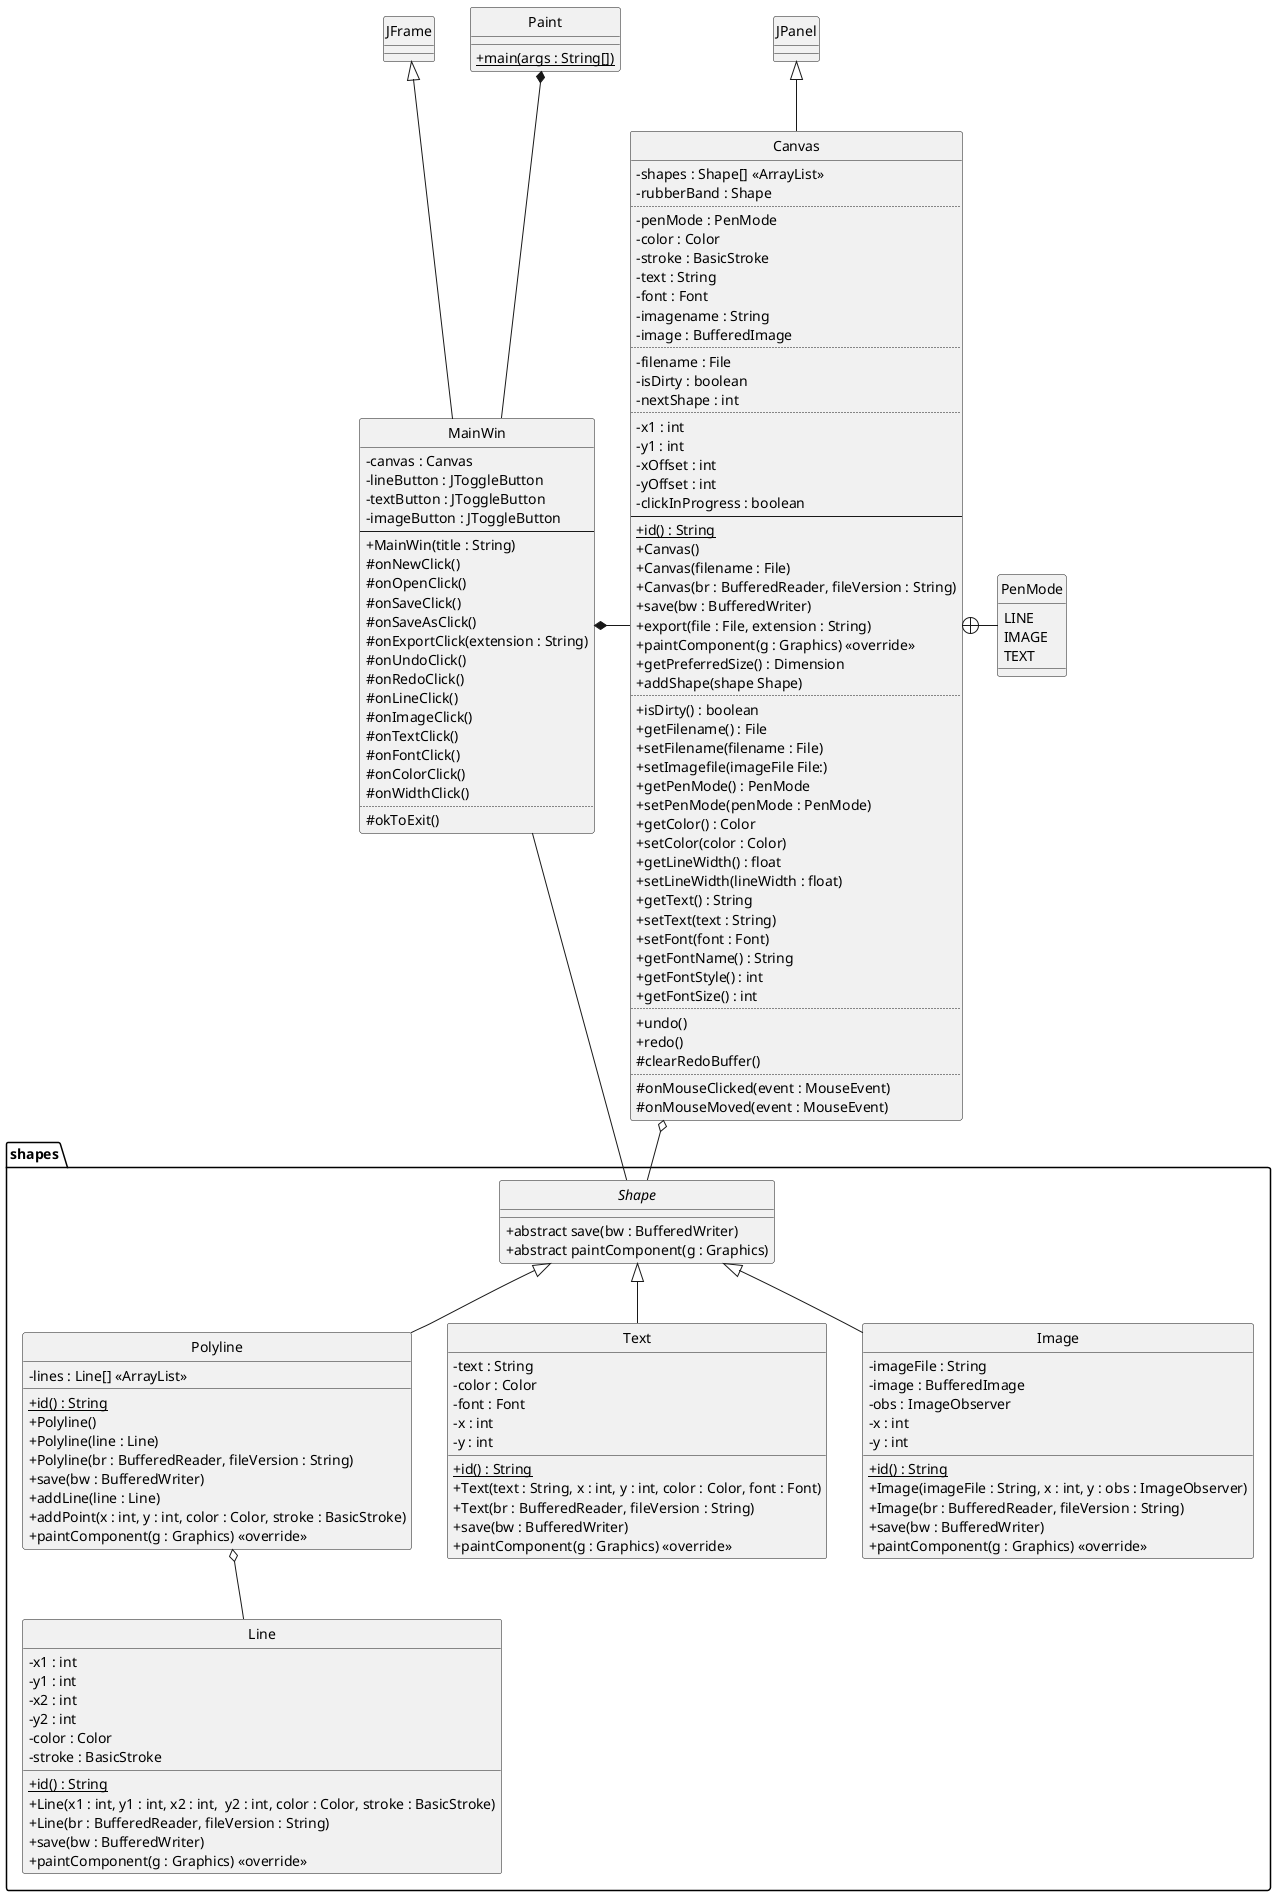 @startuml
skinparam classAttributeIconSize 0
hide circle

package shapes{

abstract class Shape {
+ abstract save(bw : BufferedWriter)
+ abstract paintComponent(g : Graphics)
}

class Line {
-x1 : int
-y1 : int
-x2 : int
-y2 : int
-color : Color
-stroke : BasicStroke
+{static} id() : String
+Line(x1 : int, y1 : int, x2 : int,  y2 : int, color : Color, stroke : BasicStroke)
+Line(br : BufferedReader, fileVersion : String)
+save(bw : BufferedWriter)
+paintComponent(g : Graphics) <<override>>
}

class Polyline {
-lines : Line[] <<ArrayList>>
+{static} id() : String
+Polyline()
+Polyline(line : Line)
+Polyline(br : BufferedReader, fileVersion : String)
+save(bw : BufferedWriter)
+addLine(line : Line)
+addPoint(x : int, y : int, color : Color, stroke : BasicStroke)
+paintComponent(g : Graphics) <<override>>
}

class Text {
-text : String
-color : Color
-font : Font
-x : int
-y : int
+{static} id() : String
+Text(text : String, x : int, y : int, color : Color, font : Font)
+Text(br : BufferedReader, fileVersion : String)
+save(bw : BufferedWriter)
+paintComponent(g : Graphics) <<override>>
}

class Image {
-imageFile : String
-image : BufferedImage
-obs : ImageObserver
-x : int
-y : int
+{static} id() : String
+Image(imageFile : String, x : int, y : obs : ImageObserver)
+Image(br : BufferedReader, fileVersion : String)
+save(bw : BufferedWriter)
+paintComponent(g : Graphics) <<override>>
}

}

enum PenMode {
LINE
IMAGE
TEXT
} 

class Canvas extends JPanel {
-shapes : Shape[] <<ArrayList>>
-rubberBand : Shape
..
-penMode : PenMode
-color : Color
-stroke : BasicStroke
-text : String
-font : Font
-imagename : String
-image : BufferedImage
..
-filename : File
-isDirty : boolean
-nextShape : int
..
-x1 : int
-y1 : int
-xOffset : int
-yOffset : int
-clickInProgress : boolean
--
+{static} id() : String
+Canvas()
+Canvas(filename : File)
+Canvas(br : BufferedReader, fileVersion : String)
+save(bw : BufferedWriter)
+export(file : File, extension : String)
+paintComponent(g : Graphics) <<override>>
+getPreferredSize() : Dimension
+addShape(shape Shape)
..
+isDirty() : boolean
+getFilename() : File
+setFilename(filename : File)
+setImagefile(imageFile File:)
+getPenMode() : PenMode
+setPenMode(penMode : PenMode)
+getColor() : Color
+setColor(color : Color)
+getLineWidth() : float
+setLineWidth(lineWidth : float)
+getText() : String
+setText(text : String)
+setFont(font : Font)
+getFontName() : String
+getFontStyle() : int
+getFontSize() : int
..
+undo()
+redo()
#clearRedoBuffer()
..
#onMouseClicked(event : MouseEvent)
#onMouseMoved(event : MouseEvent)
}

class MainWin extends JFrame {
-canvas : Canvas
-lineButton : JToggleButton
-textButton : JToggleButton
-imageButton : JToggleButton
--
+MainWin(title : String)
#onNewClick()
#onOpenClick()
#onSaveClick()
#onSaveAsClick()
#onExportClick(extension : String)
#onUndoClick()
#onRedoClick()
#onLineClick()
#onImageClick()
#onTextClick()
#onFontClick()
#onColorClick()
#onWidthClick()
..
#okToExit()
}

class Paint {
+{static} main(args : String[])
}

Shape <|-- Polyline
Shape <|-- Text
Shape <|-- Image

Polyline o-- Line
Paint *-- MainWin
MainWin *- Canvas
MainWin -- Shape
Canvas +- PenMode
Canvas o-- Shape

@enduml
